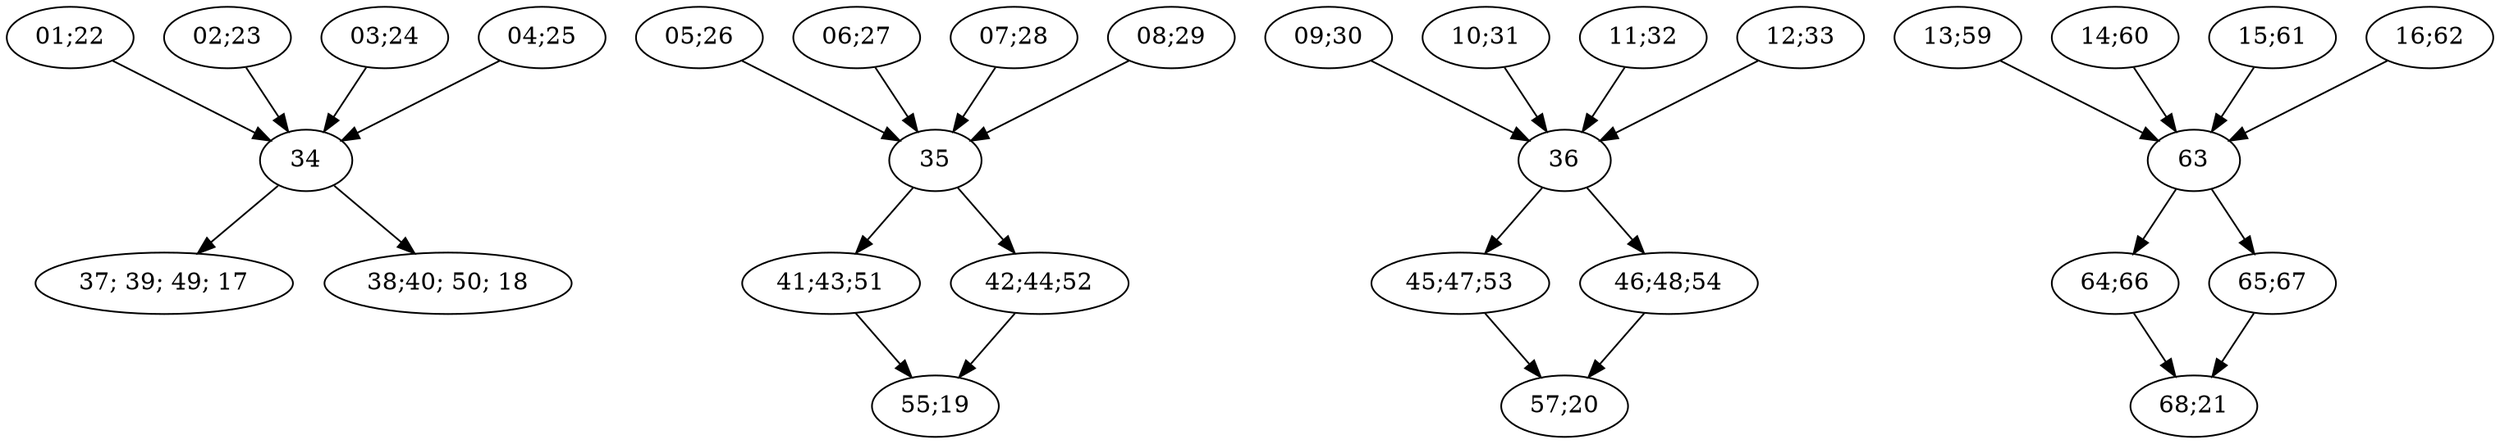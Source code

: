 digraph{
  //Req1.1
  //01 -> 22
  //02 -> 23
  //03 -> 24
  //04 -> 25
  //05 -> 26
  //06 -> 27
  //07 -> 28
  //08 -> 29
  //09 -> 30
  //10 -> 31
  //11 -> 32
  //12 -> 33
  22 [label = "01;22"]
  23 [label = "02;23"]
  24 [label = "03;24"]
  25 [label = "04;25"]
  26 [label = "05;26"]
  27 [label = "06;27"]
  28 [label = "07;28"]
  29 [label = "08;29"]
  30 [label = "09;30"]
  31 [label = "10;31"]
  32 [label = "11;32"]
  33 [label = "12;33"]
  
  //Req1.2
  22, 23, 24, 25 -> 34
  26, 27, 28, 29 -> 35
  30, 31, 32, 33 -> 36

  34 -> 37, 38 //37, 39
  //34 -> 38, 40
  35 -> 41, 42 //41, 43
  //35 -> 42, 44
  36 -> 45, 46 //45, 47
  //36 -> 46, 48
  37 [label = "37; 39; 49; 17"]
  38 [label = "38;40; 50; 18"]
  41 [label = "41;43;51"]
  42 [label = "42;44;52"]
  45 [label = "45;47;53"]
  46 [label = "46;48;54"]
  
  //Req1.3
  //37, 39 -> 49
  //49 -> 17 -> e1
  //38, 40 -> 50
  //50 -> 18
  //41, 43 -> 51
  //42, 44 -> 52
  //45, 47 -> 53
  //46, 48 -> 54
  
  //Req1.4
  41, 42 -> 55// -> 19 //51, 52
  45, 46 -> 57// -> 20 //53, 54
  55 [label = "55;19"]
  57 [label = "57;20"]

  //Req2.1
  //13 -> 59
  //14 -> 60
  //15 -> 61
  //16 -> 62
  59 [label = "13;59"]
  60 [label = "14;60"]
  61 [label = "15;61"]
  62 [label = "16;62"]

  //Req2.2
  59, 60, 61, 62 -> 63 -> 66, 67 //64, 65
  
  //Req2.3
  //64 -> 66
  //65 -> 67
  66 [label = "64;66"]
  67 [label = "65;67"]
  
  66, 67 -> 68// -> 21
  68 [label = "68;21"]
}
